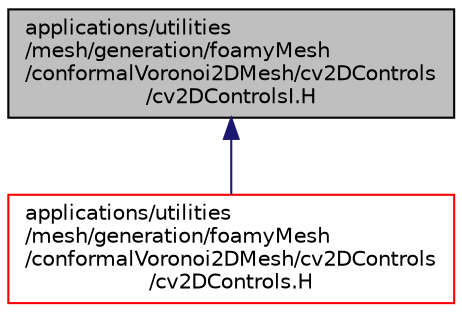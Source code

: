 digraph "applications/utilities/mesh/generation/foamyMesh/conformalVoronoi2DMesh/cv2DControls/cv2DControlsI.H"
{
  bgcolor="transparent";
  edge [fontname="Helvetica",fontsize="10",labelfontname="Helvetica",labelfontsize="10"];
  node [fontname="Helvetica",fontsize="10",shape=record];
  Node1 [label="applications/utilities\l/mesh/generation/foamyMesh\l/conformalVoronoi2DMesh/cv2DControls\l/cv2DControlsI.H",height=0.2,width=0.4,color="black", fillcolor="grey75", style="filled", fontcolor="black"];
  Node1 -> Node2 [dir="back",color="midnightblue",fontsize="10",style="solid",fontname="Helvetica"];
  Node2 [label="applications/utilities\l/mesh/generation/foamyMesh\l/conformalVoronoi2DMesh/cv2DControls\l/cv2DControls.H",height=0.2,width=0.4,color="red",URL="$a04117.html"];
}
